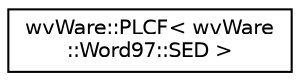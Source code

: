 digraph "类继承关系图"
{
  edge [fontname="Helvetica",fontsize="10",labelfontname="Helvetica",labelfontsize="10"];
  node [fontname="Helvetica",fontsize="10",shape=record];
  rankdir="LR";
  Node0 [label="wvWare::PLCF\< wvWare\l::Word97::SED \>",height=0.2,width=0.4,color="black", fillcolor="white", style="filled",URL="$classwv_ware_1_1_p_l_c_f.html"];
}
